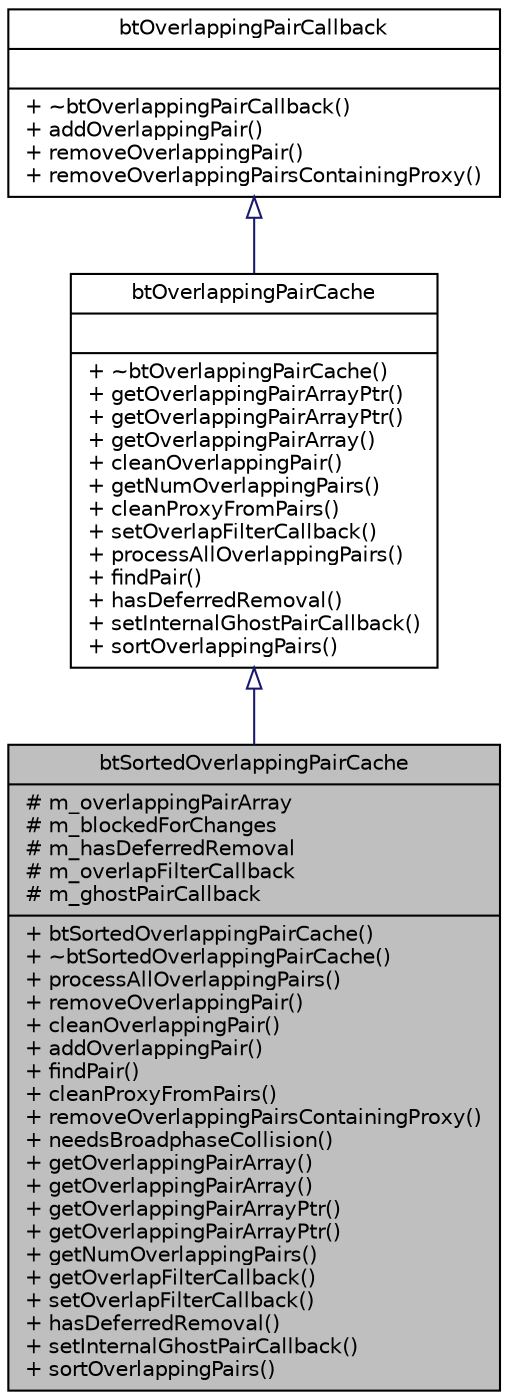 digraph G
{
  edge [fontname="Helvetica",fontsize="10",labelfontname="Helvetica",labelfontsize="10"];
  node [fontname="Helvetica",fontsize="10",shape=record];
  Node1 [label="{btSortedOverlappingPairCache\n|# m_overlappingPairArray\l# m_blockedForChanges\l# m_hasDeferredRemoval\l# m_overlapFilterCallback\l# m_ghostPairCallback\l|+ btSortedOverlappingPairCache()\l+ ~btSortedOverlappingPairCache()\l+ processAllOverlappingPairs()\l+ removeOverlappingPair()\l+ cleanOverlappingPair()\l+ addOverlappingPair()\l+ findPair()\l+ cleanProxyFromPairs()\l+ removeOverlappingPairsContainingProxy()\l+ needsBroadphaseCollision()\l+ getOverlappingPairArray()\l+ getOverlappingPairArray()\l+ getOverlappingPairArrayPtr()\l+ getOverlappingPairArrayPtr()\l+ getNumOverlappingPairs()\l+ getOverlapFilterCallback()\l+ setOverlapFilterCallback()\l+ hasDeferredRemoval()\l+ setInternalGhostPairCallback()\l+ sortOverlappingPairs()\l}",height=0.2,width=0.4,color="black", fillcolor="grey75", style="filled" fontcolor="black"];
  Node2 -> Node1 [dir=back,color="midnightblue",fontsize="10",style="solid",arrowtail="empty",fontname="Helvetica"];
  Node2 [label="{btOverlappingPairCache\n||+ ~btOverlappingPairCache()\l+ getOverlappingPairArrayPtr()\l+ getOverlappingPairArrayPtr()\l+ getOverlappingPairArray()\l+ cleanOverlappingPair()\l+ getNumOverlappingPairs()\l+ cleanProxyFromPairs()\l+ setOverlapFilterCallback()\l+ processAllOverlappingPairs()\l+ findPair()\l+ hasDeferredRemoval()\l+ setInternalGhostPairCallback()\l+ sortOverlappingPairs()\l}",height=0.2,width=0.4,color="black", fillcolor="white", style="filled",URL="$df/dc4/classbtOverlappingPairCache.html"];
  Node3 -> Node2 [dir=back,color="midnightblue",fontsize="10",style="solid",arrowtail="empty",fontname="Helvetica"];
  Node3 [label="{btOverlappingPairCallback\n||+ ~btOverlappingPairCallback()\l+ addOverlappingPair()\l+ removeOverlappingPair()\l+ removeOverlappingPairsContainingProxy()\l}",height=0.2,width=0.4,color="black", fillcolor="white", style="filled",URL="$dd/d1a/classbtOverlappingPairCallback.html",tooltip="The btOverlappingPairCallback class is an additional optional broadphase user callback for adding/rem..."];
}
